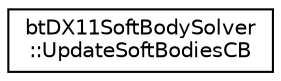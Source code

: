 digraph "Graphical Class Hierarchy"
{
  edge [fontname="Helvetica",fontsize="10",labelfontname="Helvetica",labelfontsize="10"];
  node [fontname="Helvetica",fontsize="10",shape=record];
  rankdir="LR";
  Node1 [label="btDX11SoftBodySolver\l::UpdateSoftBodiesCB",height=0.2,width=0.4,color="black", fillcolor="white", style="filled",URL="$structbt_d_x11_soft_body_solver_1_1_update_soft_bodies_c_b.html"];
}
